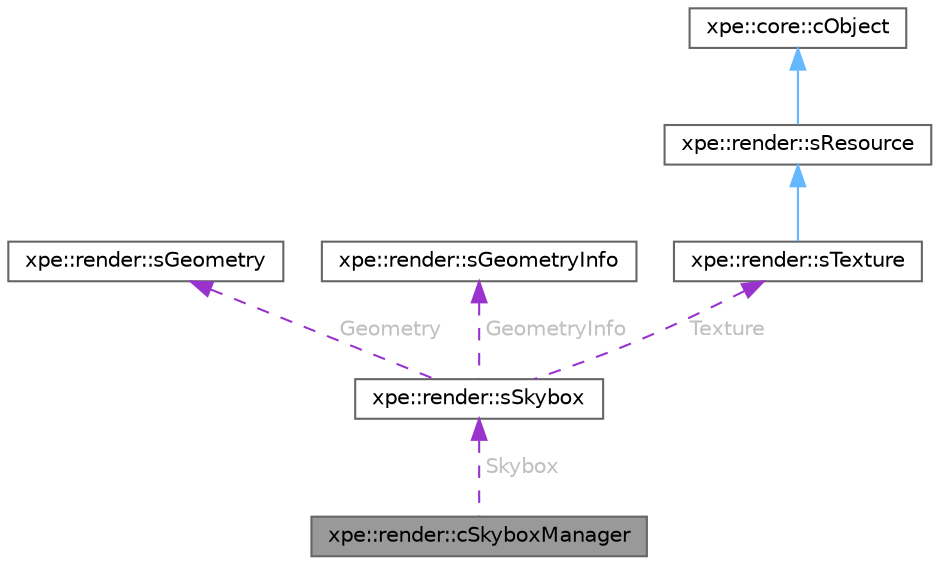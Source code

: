 digraph "xpe::render::cSkyboxManager"
{
 // LATEX_PDF_SIZE
  bgcolor="transparent";
  edge [fontname=Helvetica,fontsize=10,labelfontname=Helvetica,labelfontsize=10];
  node [fontname=Helvetica,fontsize=10,shape=box,height=0.2,width=0.4];
  Node1 [id="Node000001",label="xpe::render::cSkyboxManager",height=0.2,width=0.4,color="gray40", fillcolor="grey60", style="filled", fontcolor="black",tooltip=" "];
  Node2 -> Node1 [id="edge19_Node000001_Node000002",dir="back",color="darkorchid3",style="dashed",tooltip=" ",label=" Skybox",fontcolor="grey" ];
  Node2 [id="Node000002",label="xpe::render::sSkybox",height=0.2,width=0.4,color="gray40", fillcolor="white", style="filled",URL="$structxpe_1_1render_1_1s_skybox.html",tooltip=" "];
  Node3 -> Node2 [id="edge20_Node000002_Node000003",dir="back",color="darkorchid3",style="dashed",tooltip=" ",label=" Geometry",fontcolor="grey" ];
  Node3 [id="Node000003",label="xpe::render::sGeometry",height=0.2,width=0.4,color="gray40", fillcolor="white", style="filled",URL="$structxpe_1_1render_1_1s_geometry.html",tooltip=" "];
  Node4 -> Node2 [id="edge21_Node000002_Node000004",dir="back",color="darkorchid3",style="dashed",tooltip=" ",label=" GeometryInfo",fontcolor="grey" ];
  Node4 [id="Node000004",label="xpe::render::sGeometryInfo",height=0.2,width=0.4,color="gray40", fillcolor="white", style="filled",URL="$structxpe_1_1render_1_1s_geometry_info.html",tooltip=" "];
  Node5 -> Node2 [id="edge22_Node000002_Node000005",dir="back",color="darkorchid3",style="dashed",tooltip=" ",label=" Texture",fontcolor="grey" ];
  Node5 [id="Node000005",label="xpe::render::sTexture",height=0.2,width=0.4,color="gray40", fillcolor="white", style="filled",URL="$structxpe_1_1render_1_1s_texture.html",tooltip=" "];
  Node6 -> Node5 [id="edge23_Node000005_Node000006",dir="back",color="steelblue1",style="solid",tooltip=" "];
  Node6 [id="Node000006",label="xpe::render::sResource",height=0.2,width=0.4,color="gray40", fillcolor="white", style="filled",URL="$structxpe_1_1render_1_1s_resource.html",tooltip=" "];
  Node7 -> Node6 [id="edge24_Node000006_Node000007",dir="back",color="steelblue1",style="solid",tooltip=" "];
  Node7 [id="Node000007",label="xpe::core::cObject",height=0.2,width=0.4,color="gray40", fillcolor="white", style="filled",URL="$classxpe_1_1core_1_1c_object.html",tooltip=" "];
}
